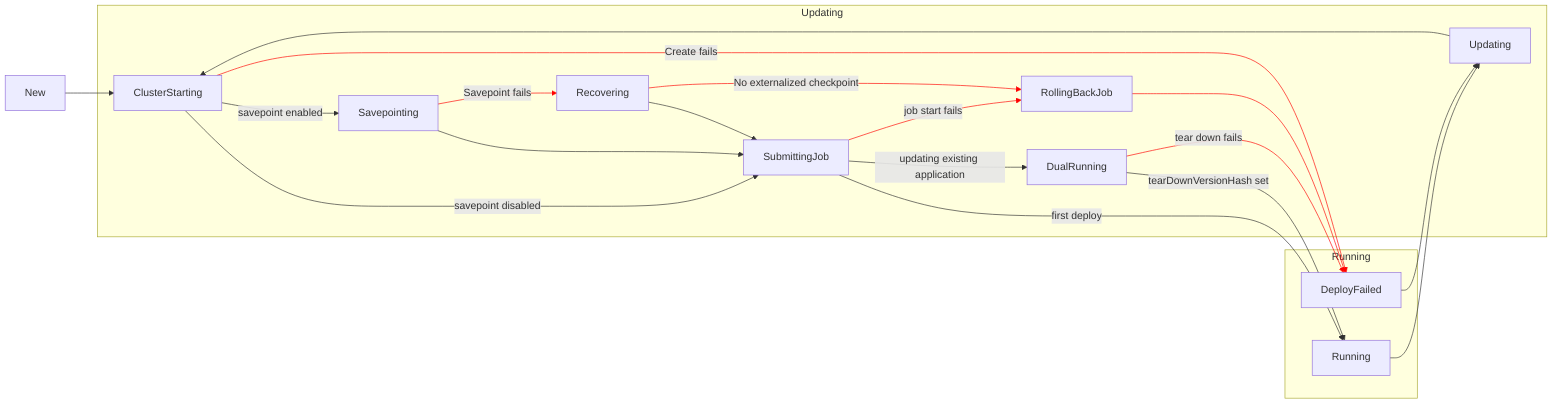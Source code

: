 %% This file can be compiled into blue_green_state_machine.png by installing mermaidjs (https://mermaidjs.github.io/) and running
%% mmdc -i blue_green_state_machine.mmd -o blue_green_state_machine.png -w 1732 -b transparent

graph LR
New --> ClusterStarting

subgraph RunningGroup [Running]
Running
DeployFailed
end

subgraph UpdatingGroup [Updating]
Running --> Updating
Updating --> ClusterStarting
DeployFailed --> Updating

ClusterStarting -- savepoint disabled --> SubmittingJob
ClusterStarting -- savepoint enabled --> Savepointing
ClusterStarting -- Create fails --> DeployFailed

Savepointing --> SubmittingJob
Savepointing -- Savepoint fails --> Recovering

Recovering --> SubmittingJob
Recovering -- No externalized checkpoint --> RollingBackJob

SubmittingJob -- first deploy --> Running
SubmittingJob -- updating existing application --> DualRunning
SubmittingJob -- job start fails --> RollingBackJob
RollingBackJob --> DeployFailed

DualRunning -- tearDownVersionHash set --> Running
DualRunning -- tear down fails --> DeployFailed
end

linkStyle 4 stroke:#303030
linkStyle 5 stroke:#303030
linkStyle 6 stroke:#FF0000
linkStyle 8 stroke:#FF0000
linkStyle 10 stroke:#FF0000
linkStyle 11 stroke:#303030
linkStyle 12 stroke:#303030
linkStyle 13 stroke:#FF0000
linkStyle 14 stroke:#FF0000
linkStyle 15 stroke:#303030
linkStyle 16 stroke:#FF0000